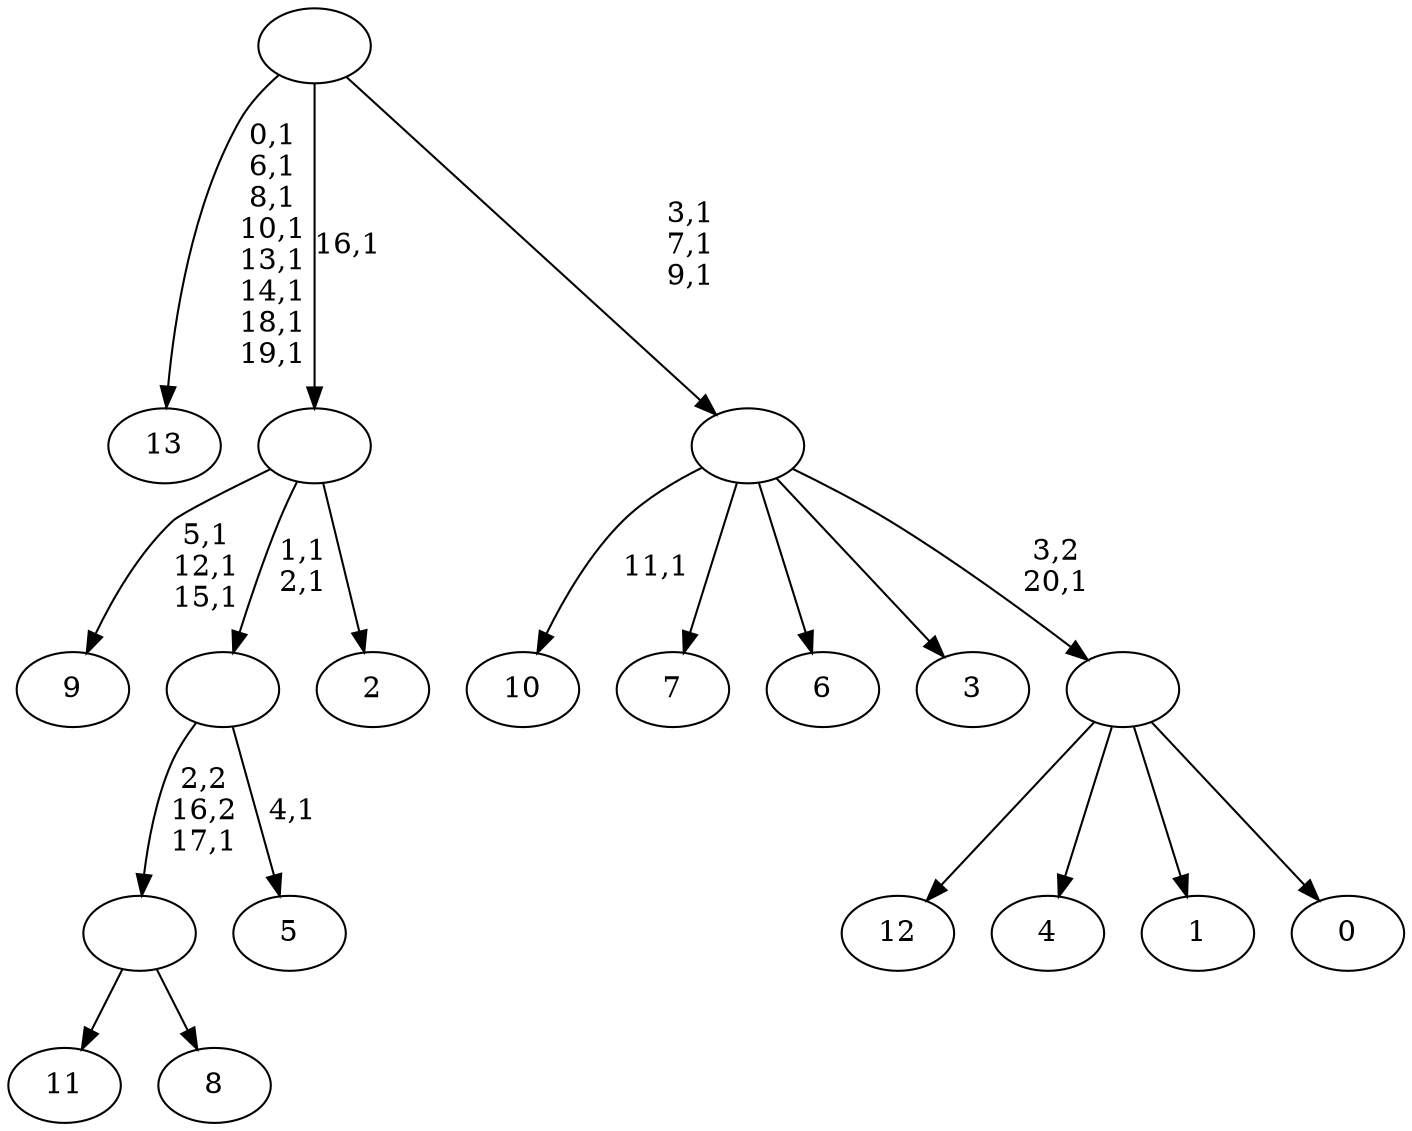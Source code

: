 digraph T {
	35 [label="13"]
	26 [label="12"]
	25 [label="11"]
	24 [label="10"]
	22 [label="9"]
	18 [label="8"]
	17 [label=""]
	16 [label="7"]
	15 [label="6"]
	14 [label="5"]
	12 [label=""]
	10 [label="4"]
	9 [label="3"]
	8 [label="2"]
	7 [label=""]
	6 [label="1"]
	5 [label="0"]
	4 [label=""]
	3 [label=""]
	0 [label=""]
	17 -> 25 [label=""]
	17 -> 18 [label=""]
	12 -> 14 [label="4,1"]
	12 -> 17 [label="2,2\n16,2\n17,1"]
	7 -> 12 [label="1,1\n2,1"]
	7 -> 22 [label="5,1\n12,1\n15,1"]
	7 -> 8 [label=""]
	4 -> 26 [label=""]
	4 -> 10 [label=""]
	4 -> 6 [label=""]
	4 -> 5 [label=""]
	3 -> 24 [label="11,1"]
	3 -> 16 [label=""]
	3 -> 15 [label=""]
	3 -> 9 [label=""]
	3 -> 4 [label="3,2\n20,1"]
	0 -> 3 [label="3,1\n7,1\n9,1"]
	0 -> 35 [label="0,1\n6,1\n8,1\n10,1\n13,1\n14,1\n18,1\n19,1"]
	0 -> 7 [label="16,1"]
}
